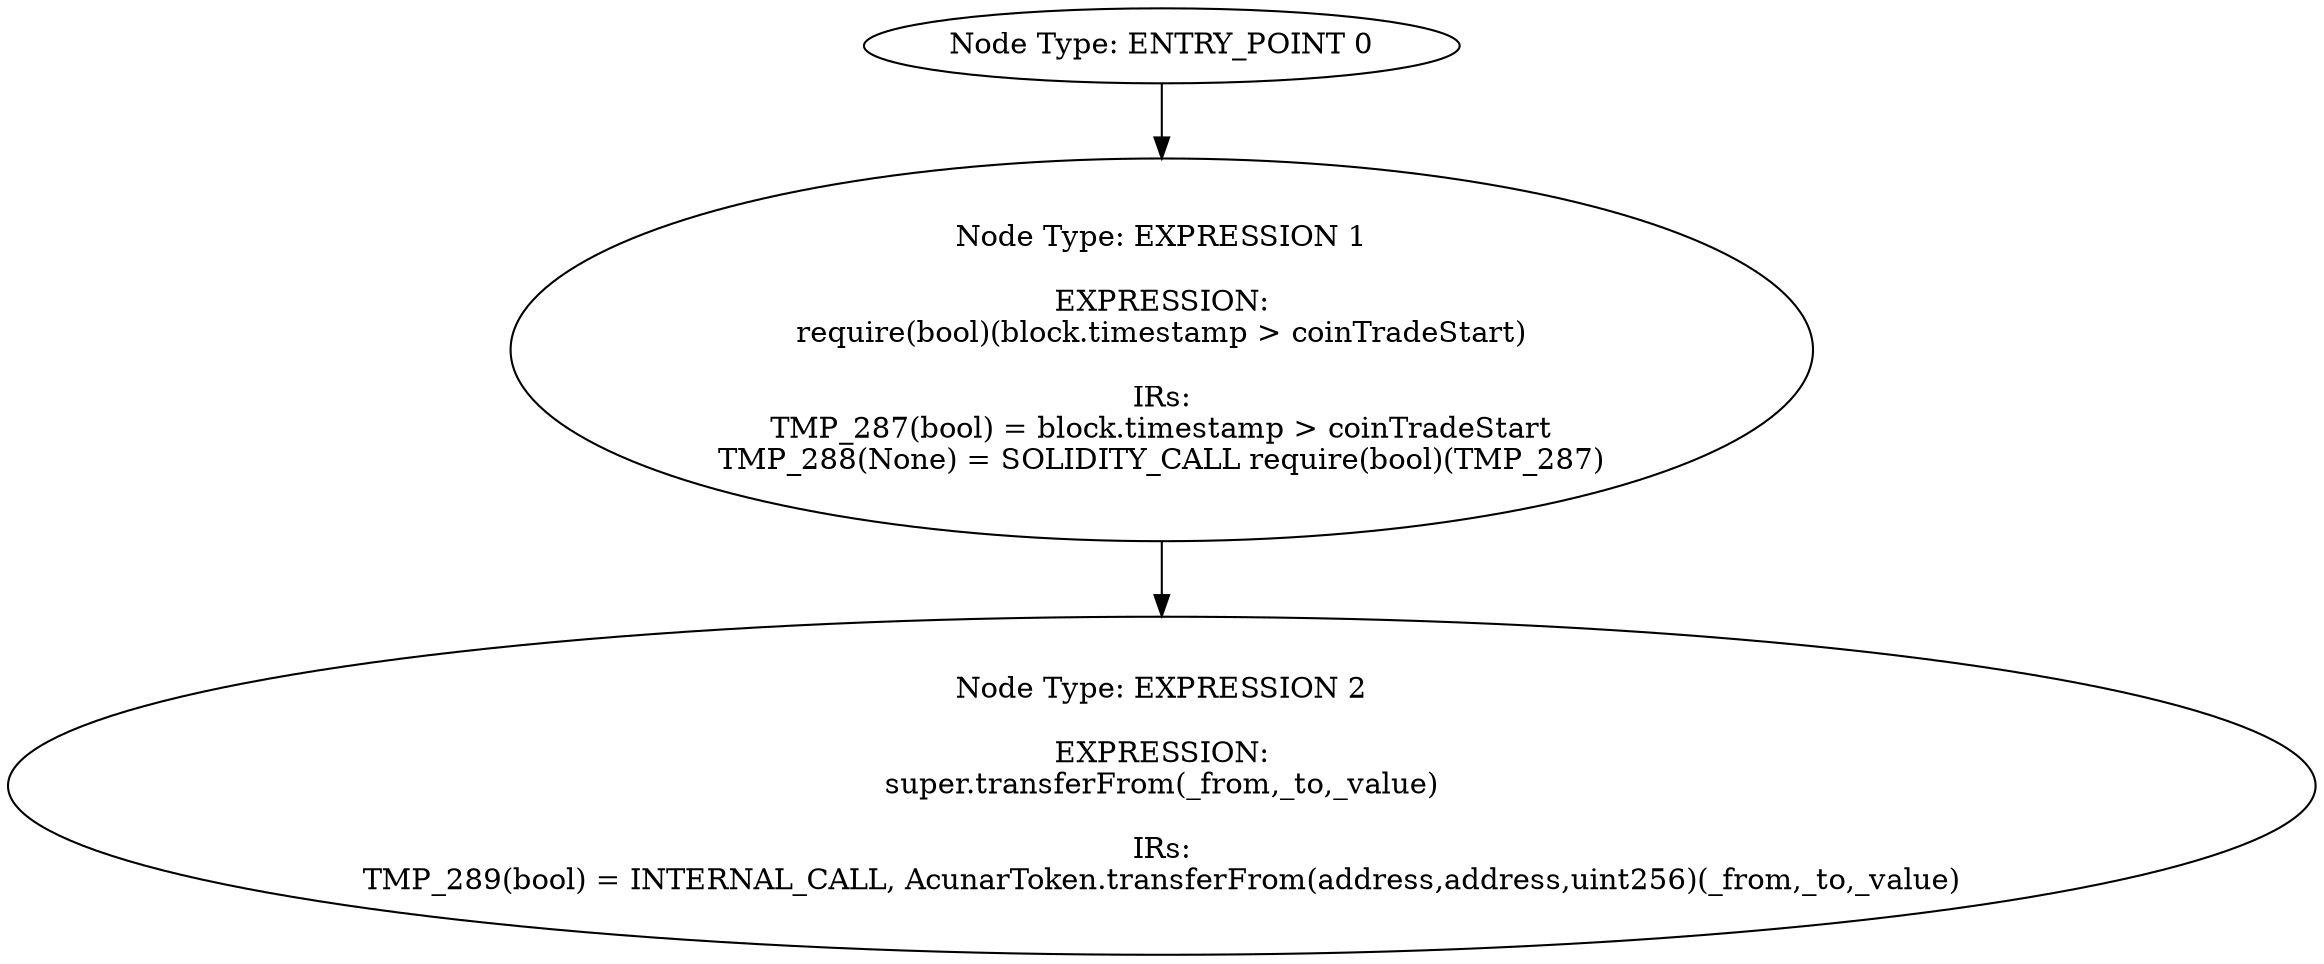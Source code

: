 digraph{
0[label="Node Type: ENTRY_POINT 0
"];
0->1;
1[label="Node Type: EXPRESSION 1

EXPRESSION:
require(bool)(block.timestamp > coinTradeStart)

IRs:
TMP_287(bool) = block.timestamp > coinTradeStart
TMP_288(None) = SOLIDITY_CALL require(bool)(TMP_287)"];
1->2;
2[label="Node Type: EXPRESSION 2

EXPRESSION:
super.transferFrom(_from,_to,_value)

IRs:
TMP_289(bool) = INTERNAL_CALL, AcunarToken.transferFrom(address,address,uint256)(_from,_to,_value)"];
}
